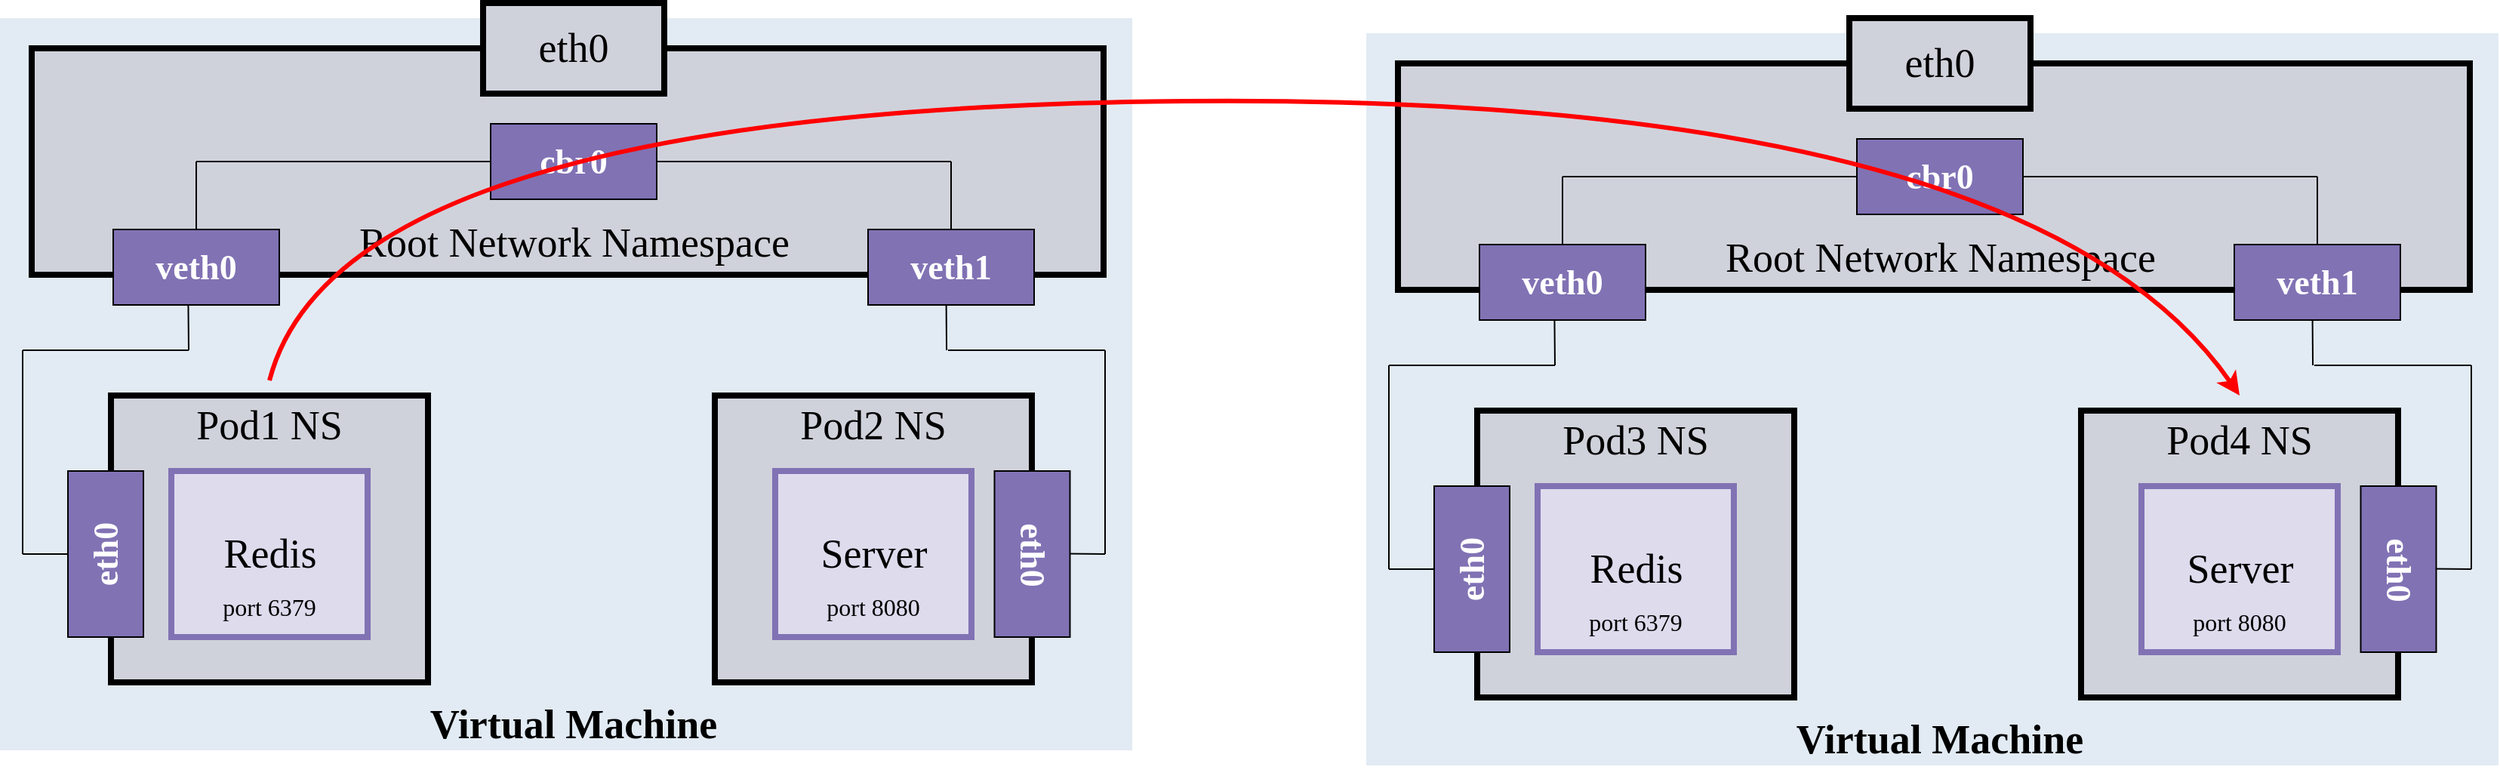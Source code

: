 <mxfile version="14.6.13" type="device"><diagram id="Zcpw_5d9GKW3aQYZWb6K" name="第 1 页"><mxGraphModel dx="1580" dy="1424" grid="1" gridSize="10" guides="1" tooltips="1" connect="1" arrows="1" fold="1" page="1" pageScale="1" pageWidth="827" pageHeight="1169" math="0" shadow="0"><root><mxCell id="0"/><mxCell id="1" parent="0"/><mxCell id="VUpxVYjG1IkrGPYTMD7r-1" value="" style="rounded=0;whiteSpace=wrap;html=1;fontColor=#ffffff;fillColor=#E2EBF4;strokeColor=none;" parent="1" vertex="1"><mxGeometry x="275" y="120" width="750" height="485" as="geometry"/></mxCell><mxCell id="MwDwKEJPzP-S3Gp6qp2d-11" value="" style="endArrow=none;html=1;fontFamily=Comic Sans MS;fontSize=23;fontColor=#FFFFFF;" parent="1" edge="1"><mxGeometry x="981" y="309.75" width="50" height="50" as="geometry"><mxPoint x="981" y="474.8" as="sourcePoint"/><mxPoint x="1007" y="475" as="targetPoint"/></mxGeometry></mxCell><mxCell id="-cu11wWTAuigdZ9QGUqR-4" value="" style="group" parent="1" vertex="1" connectable="0"><mxGeometry x="340" y="360" width="227" height="200" as="geometry"/></mxCell><mxCell id="-cu11wWTAuigdZ9QGUqR-1" value="" style="rounded=0;whiteSpace=wrap;html=1;fontFamily=Comic Sans MS;fontSize=27;fillColor=#D0D2DB;strokeWidth=4;" parent="-cu11wWTAuigdZ9QGUqR-4" vertex="1"><mxGeometry x="8.5" y="10" width="210" height="190" as="geometry"/></mxCell><mxCell id="-cu11wWTAuigdZ9QGUqR-3" value="Pod1 NS" style="text;html=1;strokeColor=none;fillColor=none;align=center;verticalAlign=middle;whiteSpace=wrap;rounded=0;fontSize=27;fontFamily=Comic Sans MS;" parent="-cu11wWTAuigdZ9QGUqR-4" vertex="1"><mxGeometry width="227" height="60" as="geometry"/></mxCell><mxCell id="MwDwKEJPzP-S3Gp6qp2d-1" value="" style="rounded=0;whiteSpace=wrap;html=1;fillColor=#8172B4;" parent="1" vertex="1"><mxGeometry x="320" y="420" width="50" height="110" as="geometry"/></mxCell><mxCell id="-cu11wWTAuigdZ9QGUqR-8" value="" style="group" parent="1" vertex="1" connectable="0"><mxGeometry x="740" y="360" width="243.75" height="200" as="geometry"/></mxCell><mxCell id="-cu11wWTAuigdZ9QGUqR-9" value="" style="rounded=0;whiteSpace=wrap;html=1;fontFamily=Comic Sans MS;fontSize=27;fillColor=#D0D2DB;strokeWidth=4;" parent="-cu11wWTAuigdZ9QGUqR-8" vertex="1"><mxGeometry x="8.5" y="10" width="210" height="190" as="geometry"/></mxCell><mxCell id="-cu11wWTAuigdZ9QGUqR-10" value="Pod2 NS" style="text;html=1;strokeColor=none;fillColor=none;align=center;verticalAlign=middle;whiteSpace=wrap;rounded=0;fontSize=27;fontFamily=Comic Sans MS;" parent="-cu11wWTAuigdZ9QGUqR-8" vertex="1"><mxGeometry width="227" height="60" as="geometry"/></mxCell><mxCell id="-cu11wWTAuigdZ9QGUqR-12" value="" style="group" parent="-cu11wWTAuigdZ9QGUqR-8" vertex="1" connectable="0"><mxGeometry x="48.5" y="60" width="130" height="110" as="geometry"/></mxCell><mxCell id="VUpxVYjG1IkrGPYTMD7r-8" value="Server" style="rounded=0;whiteSpace=wrap;html=1;fontFamily=Comic Sans MS;fontSize=27;strokeWidth=4;fillColor=#DEDBED;strokeColor=#8172B4;" parent="-cu11wWTAuigdZ9QGUqR-12" vertex="1"><mxGeometry width="130" height="110" as="geometry"/></mxCell><mxCell id="fNDuQwJMVJwzsPCAAHMG-3" value="port 8080" style="text;html=1;strokeColor=none;fillColor=none;align=center;verticalAlign=middle;whiteSpace=wrap;rounded=0;fontSize=16;fontFamily=Comic Sans MS;" parent="-cu11wWTAuigdZ9QGUqR-12" vertex="1"><mxGeometry x="12.5" y="80" width="105" height="20" as="geometry"/></mxCell><mxCell id="MwDwKEJPzP-S3Gp6qp2d-16" value="" style="group" parent="-cu11wWTAuigdZ9QGUqR-8" vertex="1" connectable="0"><mxGeometry x="193.75" y="60" width="50" height="110" as="geometry"/></mxCell><mxCell id="MwDwKEJPzP-S3Gp6qp2d-9" value="" style="rounded=0;whiteSpace=wrap;html=1;fillColor=#8172B4;" parent="MwDwKEJPzP-S3Gp6qp2d-16" vertex="1"><mxGeometry width="50" height="110" as="geometry"/></mxCell><mxCell id="MwDwKEJPzP-S3Gp6qp2d-10" value="eth0" style="text;html=1;strokeColor=none;fillColor=none;align=center;verticalAlign=middle;whiteSpace=wrap;rounded=0;fontSize=23;fontFamily=Comic Sans MS;rotation=90;fontColor=#FFFFFF;fontStyle=1" parent="MwDwKEJPzP-S3Gp6qp2d-16" vertex="1"><mxGeometry x="3.75" y="45" width="42.5" height="20" as="geometry"/></mxCell><mxCell id="VUpxVYjG1IkrGPYTMD7r-2" value="Virtual Machine" style="text;html=1;strokeColor=none;fillColor=none;align=center;verticalAlign=middle;whiteSpace=wrap;rounded=0;fontFamily=Comic Sans MS;fontSize=27;fontStyle=1" parent="1" vertex="1"><mxGeometry x="525" y="560" width="260" height="55" as="geometry"/></mxCell><mxCell id="VUpxVYjG1IkrGPYTMD7r-3" value="" style="rounded=0;whiteSpace=wrap;html=1;fontFamily=Comic Sans MS;fontSize=27;fillColor=#D0D2DB;strokeWidth=4;" parent="1" vertex="1"><mxGeometry x="296" y="140" width="710" height="150" as="geometry"/></mxCell><mxCell id="VUpxVYjG1IkrGPYTMD7r-4" value="Root Network Namespace" style="text;html=1;strokeColor=none;fillColor=none;align=center;verticalAlign=middle;whiteSpace=wrap;rounded=0;fontFamily=Comic Sans MS;fontSize=27;" parent="1" vertex="1"><mxGeometry x="457.5" y="249" width="395" height="40" as="geometry"/></mxCell><mxCell id="VUpxVYjG1IkrGPYTMD7r-5" value="eth0" style="rounded=0;whiteSpace=wrap;html=1;fontFamily=Comic Sans MS;fontSize=27;strokeWidth=4;fillColor=#D0D2DB;" parent="1" vertex="1"><mxGeometry x="595" y="110" width="120" height="60" as="geometry"/></mxCell><mxCell id="-cu11wWTAuigdZ9QGUqR-2" value="" style="group" parent="1" vertex="1" connectable="0"><mxGeometry x="388.5" y="420" width="130" height="110" as="geometry"/></mxCell><mxCell id="VUpxVYjG1IkrGPYTMD7r-6" value="Redis" style="rounded=0;whiteSpace=wrap;html=1;fontFamily=Comic Sans MS;fontSize=27;strokeWidth=4;fillColor=#DEDBED;strokeColor=#8172B4;" parent="-cu11wWTAuigdZ9QGUqR-2" vertex="1"><mxGeometry width="130" height="110" as="geometry"/></mxCell><mxCell id="fNDuQwJMVJwzsPCAAHMG-1" value="port 6379" style="text;html=1;strokeColor=none;fillColor=none;align=center;verticalAlign=middle;whiteSpace=wrap;rounded=0;fontSize=16;fontFamily=Comic Sans MS;" parent="-cu11wWTAuigdZ9QGUqR-2" vertex="1"><mxGeometry x="12.5" y="80" width="105" height="20" as="geometry"/></mxCell><mxCell id="MwDwKEJPzP-S3Gp6qp2d-2" value="eth0" style="text;html=1;strokeColor=none;fillColor=none;align=center;verticalAlign=middle;whiteSpace=wrap;rounded=0;fontSize=23;fontFamily=Comic Sans MS;rotation=-90;fontColor=#FFFFFF;fontStyle=1" parent="1" vertex="1"><mxGeometry x="325" y="465" width="40" height="20" as="geometry"/></mxCell><mxCell id="MwDwKEJPzP-S3Gp6qp2d-4" value="" style="endArrow=none;html=1;fontFamily=Comic Sans MS;fontSize=23;fontColor=#FFFFFF;entryX=0;entryY=0.5;entryDx=0;entryDy=0;" parent="1" target="MwDwKEJPzP-S3Gp6qp2d-1" edge="1"><mxGeometry width="50" height="50" relative="1" as="geometry"><mxPoint x="290" y="475" as="sourcePoint"/><mxPoint x="170" y="500" as="targetPoint"/></mxGeometry></mxCell><mxCell id="MwDwKEJPzP-S3Gp6qp2d-5" value="" style="endArrow=none;html=1;fontFamily=Comic Sans MS;fontSize=23;fontColor=#FFFFFF;" parent="1" edge="1"><mxGeometry width="50" height="50" relative="1" as="geometry"><mxPoint x="290" y="340" as="sourcePoint"/><mxPoint x="290" y="475" as="targetPoint"/></mxGeometry></mxCell><mxCell id="MwDwKEJPzP-S3Gp6qp2d-6" value="" style="endArrow=none;html=1;fontFamily=Comic Sans MS;fontSize=23;fontColor=#FFFFFF;entryX=0.999;entryY=0.548;entryDx=0;entryDy=0;entryPerimeter=0;" parent="1" target="MwDwKEJPzP-S3Gp6qp2d-3" edge="1"><mxGeometry width="50" height="50" relative="1" as="geometry"><mxPoint x="400" y="340" as="sourcePoint"/><mxPoint x="240" y="360" as="targetPoint"/></mxGeometry></mxCell><mxCell id="MwDwKEJPzP-S3Gp6qp2d-7" value="" style="endArrow=none;html=1;fontFamily=Comic Sans MS;fontSize=23;fontColor=#FFFFFF;" parent="1" edge="1"><mxGeometry width="50" height="50" relative="1" as="geometry"><mxPoint x="290" y="340" as="sourcePoint"/><mxPoint x="400" y="340" as="targetPoint"/></mxGeometry></mxCell><mxCell id="MwDwKEJPzP-S3Gp6qp2d-12" value="" style="endArrow=none;html=1;fontFamily=Comic Sans MS;fontSize=23;fontColor=#FFFFFF;" parent="1" edge="1"><mxGeometry x="1007" y="309.95" width="50" height="50" as="geometry"><mxPoint x="1007" y="340.0" as="sourcePoint"/><mxPoint x="1007" y="475.0" as="targetPoint"/></mxGeometry></mxCell><mxCell id="MwDwKEJPzP-S3Gp6qp2d-13" value="" style="endArrow=none;html=1;fontFamily=Comic Sans MS;fontSize=23;fontColor=#FFFFFF;entryX=0.999;entryY=0.548;entryDx=0;entryDy=0;entryPerimeter=0;" parent="1" edge="1"><mxGeometry x="812.03" y="309.95" width="50" height="50" as="geometry"><mxPoint x="902.03" y="340.0" as="sourcePoint"/><mxPoint x="901.801" y="309.95" as="targetPoint"/></mxGeometry></mxCell><mxCell id="MwDwKEJPzP-S3Gp6qp2d-14" value="" style="endArrow=none;html=1;fontFamily=Comic Sans MS;fontSize=23;fontColor=#FFFFFF;" parent="1" edge="1"><mxGeometry x="912" y="309.95" width="50" height="50" as="geometry"><mxPoint x="903" y="340" as="sourcePoint"/><mxPoint x="1007" y="340" as="targetPoint"/></mxGeometry></mxCell><mxCell id="8_LYVSTFi5kD4v7dR6kU-3" value="" style="endArrow=none;html=1;entryX=0.5;entryY=1;entryDx=0;entryDy=0;" parent="1" edge="1"><mxGeometry width="50" height="50" relative="1" as="geometry"><mxPoint x="405" y="215" as="sourcePoint"/><mxPoint x="605" y="215" as="targetPoint"/></mxGeometry></mxCell><mxCell id="8_LYVSTFi5kD4v7dR6kU-4" value="" style="endArrow=none;html=1;entryX=0;entryY=0.5;entryDx=0;entryDy=0;" parent="1" edge="1"><mxGeometry width="50" height="50" relative="1" as="geometry"><mxPoint x="405" y="215" as="sourcePoint"/><mxPoint x="405" y="265" as="targetPoint"/></mxGeometry></mxCell><mxCell id="MwDwKEJPzP-S3Gp6qp2d-3" value="veth0" style="rounded=0;whiteSpace=wrap;html=1;fillColor=#8172B4;rotation=90;horizontal=0;fontFamily=Comic Sans MS;fontColor=#FFFFFF;fontSize=23;fontStyle=1" parent="1" vertex="1"><mxGeometry x="380" y="230" width="50" height="110" as="geometry"/></mxCell><mxCell id="8_LYVSTFi5kD4v7dR6kU-5" value="" style="endArrow=none;html=1;exitX=0.5;exitY=0;exitDx=0;exitDy=0;" parent="1" edge="1"><mxGeometry width="50" height="50" relative="1" as="geometry"><mxPoint x="705" y="215" as="sourcePoint"/><mxPoint x="905" y="215" as="targetPoint"/></mxGeometry></mxCell><mxCell id="8_LYVSTFi5kD4v7dR6kU-6" value="" style="endArrow=none;html=1;exitX=0;exitY=0.5;exitDx=0;exitDy=0;" parent="1" edge="1"><mxGeometry width="50" height="50" relative="1" as="geometry"><mxPoint x="905" y="265" as="sourcePoint"/><mxPoint x="905" y="215" as="targetPoint"/></mxGeometry></mxCell><mxCell id="MwDwKEJPzP-S3Gp6qp2d-8" value="veth1" style="rounded=0;whiteSpace=wrap;html=1;fillColor=#8172B4;rotation=90;horizontal=0;fontFamily=Comic Sans MS;fontColor=#FFFFFF;fontSize=23;fontStyle=1" parent="1" vertex="1"><mxGeometry x="880" y="230" width="50" height="110" as="geometry"/></mxCell><mxCell id="8_LYVSTFi5kD4v7dR6kU-1" value="cbr0" style="rounded=0;whiteSpace=wrap;html=1;fillColor=#8172B4;rotation=90;horizontal=0;fontFamily=Comic Sans MS;fontColor=#FFFFFF;fontSize=23;fontStyle=1" parent="1" vertex="1"><mxGeometry x="630" y="160" width="50" height="110" as="geometry"/></mxCell><mxCell id="nr_od1LWHvtLAmoTecgp-1" value="" style="rounded=0;whiteSpace=wrap;html=1;fontColor=#ffffff;fillColor=#E2EBF4;strokeColor=none;" vertex="1" parent="1"><mxGeometry x="1180" y="130" width="750" height="485" as="geometry"/></mxCell><mxCell id="nr_od1LWHvtLAmoTecgp-2" value="" style="endArrow=none;html=1;fontFamily=Comic Sans MS;fontSize=23;fontColor=#FFFFFF;" edge="1" parent="1"><mxGeometry x="1886" y="319.75" width="50" height="50" as="geometry"><mxPoint x="1886" y="484.8" as="sourcePoint"/><mxPoint x="1912" y="485" as="targetPoint"/></mxGeometry></mxCell><mxCell id="nr_od1LWHvtLAmoTecgp-3" value="" style="group" vertex="1" connectable="0" parent="1"><mxGeometry x="1245" y="370" width="227" height="200" as="geometry"/></mxCell><mxCell id="nr_od1LWHvtLAmoTecgp-4" value="" style="rounded=0;whiteSpace=wrap;html=1;fontFamily=Comic Sans MS;fontSize=27;fillColor=#D0D2DB;strokeWidth=4;" vertex="1" parent="nr_od1LWHvtLAmoTecgp-3"><mxGeometry x="8.5" y="10" width="210" height="190" as="geometry"/></mxCell><mxCell id="nr_od1LWHvtLAmoTecgp-5" value="Pod3 NS" style="text;html=1;strokeColor=none;fillColor=none;align=center;verticalAlign=middle;whiteSpace=wrap;rounded=0;fontSize=27;fontFamily=Comic Sans MS;" vertex="1" parent="nr_od1LWHvtLAmoTecgp-3"><mxGeometry width="227" height="60" as="geometry"/></mxCell><mxCell id="nr_od1LWHvtLAmoTecgp-6" value="" style="rounded=0;whiteSpace=wrap;html=1;fillColor=#8172B4;" vertex="1" parent="1"><mxGeometry x="1225" y="430" width="50" height="110" as="geometry"/></mxCell><mxCell id="nr_od1LWHvtLAmoTecgp-7" value="" style="group" vertex="1" connectable="0" parent="1"><mxGeometry x="1645" y="370" width="243.75" height="200" as="geometry"/></mxCell><mxCell id="nr_od1LWHvtLAmoTecgp-8" value="" style="rounded=0;whiteSpace=wrap;html=1;fontFamily=Comic Sans MS;fontSize=27;fillColor=#D0D2DB;strokeWidth=4;" vertex="1" parent="nr_od1LWHvtLAmoTecgp-7"><mxGeometry x="8.5" y="10" width="210" height="190" as="geometry"/></mxCell><mxCell id="nr_od1LWHvtLAmoTecgp-9" value="Pod4 NS" style="text;html=1;strokeColor=none;fillColor=none;align=center;verticalAlign=middle;whiteSpace=wrap;rounded=0;fontSize=27;fontFamily=Comic Sans MS;" vertex="1" parent="nr_od1LWHvtLAmoTecgp-7"><mxGeometry width="227" height="60" as="geometry"/></mxCell><mxCell id="nr_od1LWHvtLAmoTecgp-10" value="" style="group" vertex="1" connectable="0" parent="nr_od1LWHvtLAmoTecgp-7"><mxGeometry x="48.5" y="60" width="130" height="110" as="geometry"/></mxCell><mxCell id="nr_od1LWHvtLAmoTecgp-11" value="Server" style="rounded=0;whiteSpace=wrap;html=1;fontFamily=Comic Sans MS;fontSize=27;strokeWidth=4;fillColor=#DEDBED;strokeColor=#8172B4;" vertex="1" parent="nr_od1LWHvtLAmoTecgp-10"><mxGeometry width="130" height="110" as="geometry"/></mxCell><mxCell id="nr_od1LWHvtLAmoTecgp-12" value="port 8080" style="text;html=1;strokeColor=none;fillColor=none;align=center;verticalAlign=middle;whiteSpace=wrap;rounded=0;fontSize=16;fontFamily=Comic Sans MS;" vertex="1" parent="nr_od1LWHvtLAmoTecgp-10"><mxGeometry x="12.5" y="80" width="105" height="20" as="geometry"/></mxCell><mxCell id="nr_od1LWHvtLAmoTecgp-13" value="" style="group" vertex="1" connectable="0" parent="nr_od1LWHvtLAmoTecgp-7"><mxGeometry x="193.75" y="60" width="50" height="110" as="geometry"/></mxCell><mxCell id="nr_od1LWHvtLAmoTecgp-14" value="" style="rounded=0;whiteSpace=wrap;html=1;fillColor=#8172B4;" vertex="1" parent="nr_od1LWHvtLAmoTecgp-13"><mxGeometry width="50" height="110" as="geometry"/></mxCell><mxCell id="nr_od1LWHvtLAmoTecgp-15" value="eth0" style="text;html=1;strokeColor=none;fillColor=none;align=center;verticalAlign=middle;whiteSpace=wrap;rounded=0;fontSize=23;fontFamily=Comic Sans MS;rotation=90;fontColor=#FFFFFF;fontStyle=1" vertex="1" parent="nr_od1LWHvtLAmoTecgp-13"><mxGeometry x="3.75" y="45" width="42.5" height="20" as="geometry"/></mxCell><mxCell id="nr_od1LWHvtLAmoTecgp-16" value="Virtual Machine" style="text;html=1;strokeColor=none;fillColor=none;align=center;verticalAlign=middle;whiteSpace=wrap;rounded=0;fontFamily=Comic Sans MS;fontSize=27;fontStyle=1" vertex="1" parent="1"><mxGeometry x="1430" y="570" width="260" height="55" as="geometry"/></mxCell><mxCell id="nr_od1LWHvtLAmoTecgp-17" value="" style="rounded=0;whiteSpace=wrap;html=1;fontFamily=Comic Sans MS;fontSize=27;fillColor=#D0D2DB;strokeWidth=4;" vertex="1" parent="1"><mxGeometry x="1201" y="150" width="710" height="150" as="geometry"/></mxCell><mxCell id="nr_od1LWHvtLAmoTecgp-18" value="Root Network Namespace" style="text;html=1;strokeColor=none;fillColor=none;align=center;verticalAlign=middle;whiteSpace=wrap;rounded=0;fontFamily=Comic Sans MS;fontSize=27;" vertex="1" parent="1"><mxGeometry x="1362.5" y="259" width="395" height="40" as="geometry"/></mxCell><mxCell id="nr_od1LWHvtLAmoTecgp-19" value="eth0" style="rounded=0;whiteSpace=wrap;html=1;fontFamily=Comic Sans MS;fontSize=27;strokeWidth=4;fillColor=#D0D2DB;" vertex="1" parent="1"><mxGeometry x="1500" y="120" width="120" height="60" as="geometry"/></mxCell><mxCell id="nr_od1LWHvtLAmoTecgp-20" value="" style="group" vertex="1" connectable="0" parent="1"><mxGeometry x="1293.5" y="430" width="130" height="110" as="geometry"/></mxCell><mxCell id="nr_od1LWHvtLAmoTecgp-21" value="Redis" style="rounded=0;whiteSpace=wrap;html=1;fontFamily=Comic Sans MS;fontSize=27;strokeWidth=4;fillColor=#DEDBED;strokeColor=#8172B4;" vertex="1" parent="nr_od1LWHvtLAmoTecgp-20"><mxGeometry width="130" height="110" as="geometry"/></mxCell><mxCell id="nr_od1LWHvtLAmoTecgp-22" value="port 6379" style="text;html=1;strokeColor=none;fillColor=none;align=center;verticalAlign=middle;whiteSpace=wrap;rounded=0;fontSize=16;fontFamily=Comic Sans MS;" vertex="1" parent="nr_od1LWHvtLAmoTecgp-20"><mxGeometry x="12.5" y="80" width="105" height="20" as="geometry"/></mxCell><mxCell id="nr_od1LWHvtLAmoTecgp-23" value="eth0" style="text;html=1;strokeColor=none;fillColor=none;align=center;verticalAlign=middle;whiteSpace=wrap;rounded=0;fontSize=23;fontFamily=Comic Sans MS;rotation=-90;fontColor=#FFFFFF;fontStyle=1" vertex="1" parent="1"><mxGeometry x="1230" y="475" width="40" height="20" as="geometry"/></mxCell><mxCell id="nr_od1LWHvtLAmoTecgp-24" value="" style="endArrow=none;html=1;fontFamily=Comic Sans MS;fontSize=23;fontColor=#FFFFFF;entryX=0;entryY=0.5;entryDx=0;entryDy=0;" edge="1" parent="1" target="nr_od1LWHvtLAmoTecgp-6"><mxGeometry width="50" height="50" relative="1" as="geometry"><mxPoint x="1195.0" y="485" as="sourcePoint"/><mxPoint x="1075" y="510" as="targetPoint"/></mxGeometry></mxCell><mxCell id="nr_od1LWHvtLAmoTecgp-25" value="" style="endArrow=none;html=1;fontFamily=Comic Sans MS;fontSize=23;fontColor=#FFFFFF;" edge="1" parent="1"><mxGeometry width="50" height="50" relative="1" as="geometry"><mxPoint x="1195.0" y="350" as="sourcePoint"/><mxPoint x="1195.0" y="485" as="targetPoint"/></mxGeometry></mxCell><mxCell id="nr_od1LWHvtLAmoTecgp-26" value="" style="endArrow=none;html=1;fontFamily=Comic Sans MS;fontSize=23;fontColor=#FFFFFF;entryX=0.999;entryY=0.548;entryDx=0;entryDy=0;entryPerimeter=0;" edge="1" parent="1" target="nr_od1LWHvtLAmoTecgp-33"><mxGeometry width="50" height="50" relative="1" as="geometry"><mxPoint x="1305.0" y="350" as="sourcePoint"/><mxPoint x="1145" y="370" as="targetPoint"/></mxGeometry></mxCell><mxCell id="nr_od1LWHvtLAmoTecgp-27" value="" style="endArrow=none;html=1;fontFamily=Comic Sans MS;fontSize=23;fontColor=#FFFFFF;" edge="1" parent="1"><mxGeometry width="50" height="50" relative="1" as="geometry"><mxPoint x="1195.0" y="350" as="sourcePoint"/><mxPoint x="1305.0" y="350" as="targetPoint"/></mxGeometry></mxCell><mxCell id="nr_od1LWHvtLAmoTecgp-28" value="" style="endArrow=none;html=1;fontFamily=Comic Sans MS;fontSize=23;fontColor=#FFFFFF;" edge="1" parent="1"><mxGeometry x="1912" y="319.95" width="50" height="50" as="geometry"><mxPoint x="1912" y="350" as="sourcePoint"/><mxPoint x="1912" y="485" as="targetPoint"/></mxGeometry></mxCell><mxCell id="nr_od1LWHvtLAmoTecgp-29" value="" style="endArrow=none;html=1;fontFamily=Comic Sans MS;fontSize=23;fontColor=#FFFFFF;entryX=0.999;entryY=0.548;entryDx=0;entryDy=0;entryPerimeter=0;" edge="1" parent="1"><mxGeometry x="1717.03" y="319.95" width="50" height="50" as="geometry"><mxPoint x="1807.03" y="350" as="sourcePoint"/><mxPoint x="1806.801" y="319.95" as="targetPoint"/></mxGeometry></mxCell><mxCell id="nr_od1LWHvtLAmoTecgp-30" value="" style="endArrow=none;html=1;fontFamily=Comic Sans MS;fontSize=23;fontColor=#FFFFFF;" edge="1" parent="1"><mxGeometry x="1817" y="319.95" width="50" height="50" as="geometry"><mxPoint x="1808" y="350" as="sourcePoint"/><mxPoint x="1912" y="350" as="targetPoint"/></mxGeometry></mxCell><mxCell id="nr_od1LWHvtLAmoTecgp-31" value="" style="endArrow=none;html=1;entryX=0.5;entryY=1;entryDx=0;entryDy=0;" edge="1" parent="1"><mxGeometry width="50" height="50" relative="1" as="geometry"><mxPoint x="1310.0" y="225" as="sourcePoint"/><mxPoint x="1510" y="225" as="targetPoint"/></mxGeometry></mxCell><mxCell id="nr_od1LWHvtLAmoTecgp-32" value="" style="endArrow=none;html=1;entryX=0;entryY=0.5;entryDx=0;entryDy=0;" edge="1" parent="1"><mxGeometry width="50" height="50" relative="1" as="geometry"><mxPoint x="1310.0" y="225" as="sourcePoint"/><mxPoint x="1310.0" y="275" as="targetPoint"/></mxGeometry></mxCell><mxCell id="nr_od1LWHvtLAmoTecgp-33" value="veth0" style="rounded=0;whiteSpace=wrap;html=1;fillColor=#8172B4;rotation=90;horizontal=0;fontFamily=Comic Sans MS;fontColor=#FFFFFF;fontSize=23;fontStyle=1" vertex="1" parent="1"><mxGeometry x="1285" y="240" width="50" height="110" as="geometry"/></mxCell><mxCell id="nr_od1LWHvtLAmoTecgp-34" value="" style="endArrow=none;html=1;exitX=0.5;exitY=0;exitDx=0;exitDy=0;" edge="1" parent="1"><mxGeometry width="50" height="50" relative="1" as="geometry"><mxPoint x="1610" y="225" as="sourcePoint"/><mxPoint x="1810" y="225" as="targetPoint"/></mxGeometry></mxCell><mxCell id="nr_od1LWHvtLAmoTecgp-35" value="" style="endArrow=none;html=1;exitX=0;exitY=0.5;exitDx=0;exitDy=0;" edge="1" parent="1"><mxGeometry width="50" height="50" relative="1" as="geometry"><mxPoint x="1810" y="275" as="sourcePoint"/><mxPoint x="1810" y="225" as="targetPoint"/></mxGeometry></mxCell><mxCell id="nr_od1LWHvtLAmoTecgp-36" value="veth1" style="rounded=0;whiteSpace=wrap;html=1;fillColor=#8172B4;rotation=90;horizontal=0;fontFamily=Comic Sans MS;fontColor=#FFFFFF;fontSize=23;fontStyle=1" vertex="1" parent="1"><mxGeometry x="1785" y="240" width="50" height="110" as="geometry"/></mxCell><mxCell id="nr_od1LWHvtLAmoTecgp-37" value="cbr0" style="rounded=0;whiteSpace=wrap;html=1;fillColor=#8172B4;rotation=90;horizontal=0;fontFamily=Comic Sans MS;fontColor=#FFFFFF;fontSize=23;fontStyle=1" vertex="1" parent="1"><mxGeometry x="1535" y="170" width="50" height="110" as="geometry"/></mxCell><mxCell id="8_LYVSTFi5kD4v7dR6kU-7" value="" style="curved=1;endArrow=classic;html=1;entryX=0.5;entryY=0;entryDx=0;entryDy=0;exitX=0.5;exitY=0;exitDx=0;exitDy=0;strokeWidth=3;strokeColor=#FF0000;" parent="1" source="-cu11wWTAuigdZ9QGUqR-3" target="nr_od1LWHvtLAmoTecgp-9" edge="1"><mxGeometry width="50" height="50" relative="1" as="geometry"><mxPoint x="290" y="710" as="sourcePoint"/><mxPoint x="340" y="660" as="targetPoint"/><Array as="points"><mxPoint x="500" y="180"/><mxPoint x="1620" y="170"/></Array></mxGeometry></mxCell></root></mxGraphModel></diagram></mxfile>